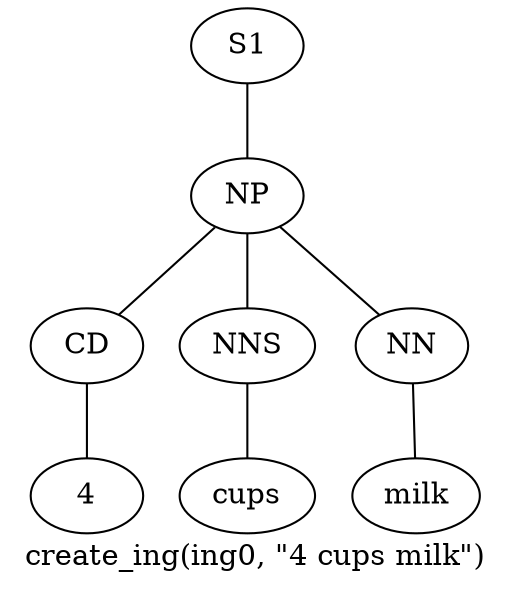 graph SyntaxGraph {
	label = "create_ing(ing0, \"4 cups milk\")";
	Node0 [label="S1"];
	Node1 [label="NP"];
	Node2 [label="CD"];
	Node3 [label="4"];
	Node4 [label="NNS"];
	Node5 [label="cups"];
	Node6 [label="NN"];
	Node7 [label="milk"];

	Node0 -- Node1;
	Node1 -- Node2;
	Node1 -- Node4;
	Node1 -- Node6;
	Node2 -- Node3;
	Node4 -- Node5;
	Node6 -- Node7;
}